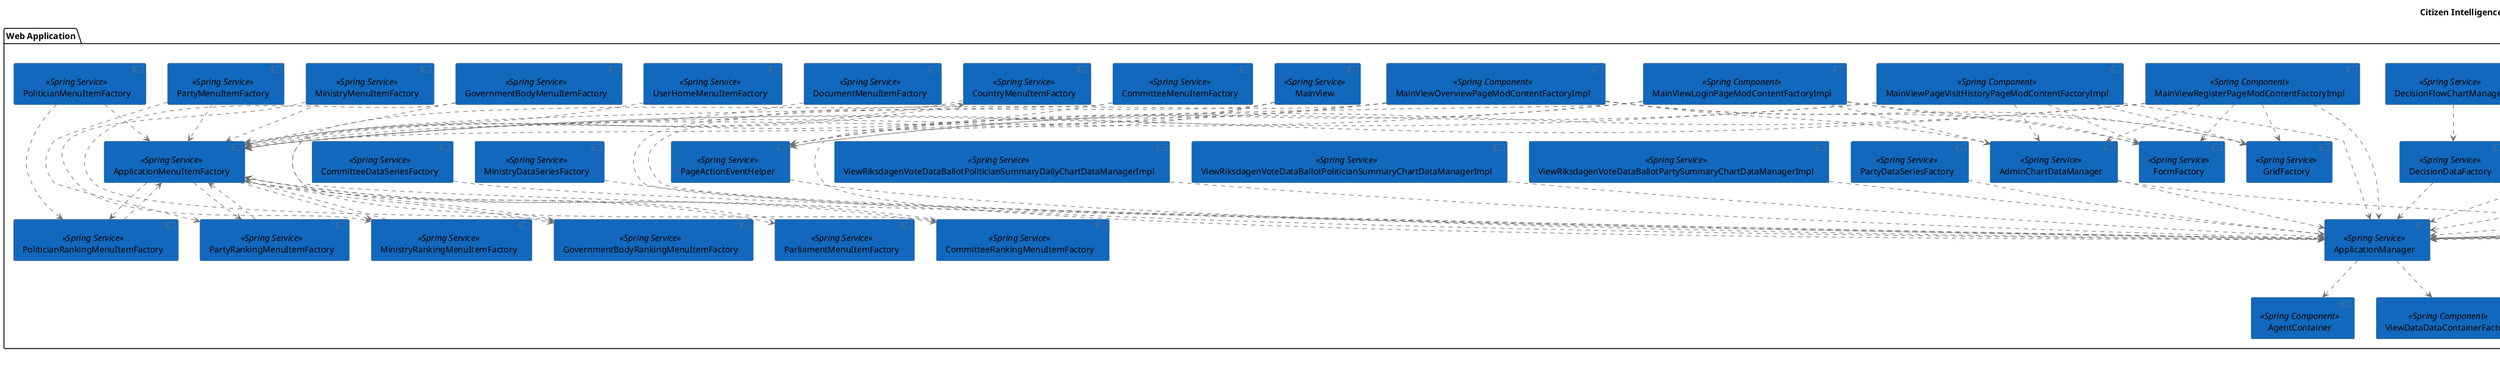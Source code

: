 @startuml(id="Web")
scale max 16384x16384
title Citizen Intelligence Agency System - Web Application - Components
caption "Web"

skinparam {
  shadowing false
  arrowColor #707070
  actorBorderColor #707070
  componentBorderColor #707070
  rectangleBorderColor #707070
  noteBackgroundColor #ffffff
  noteBorderColor #707070
}
package "Web Application" <<Container>> {
  component "AdminChartDataManager" <<Spring Service>> as 10 #1168bd
  component "AgentContainer" <<Spring Component>> as 57 #1168bd
  component "ApplicationManager" <<Spring Service>> as 33 #1168bd
  component "ApplicationMenuItemFactory" <<Spring Service>> as 13 #1168bd
  component "AuthenticationProvider" <<Spring Component>> as 63 #1168bd
  component "BallotChartDataManager" <<Spring Service>> as 26 #1168bd
  component "BallotMenuItemFactory" <<Spring Service>> as 46 #1168bd
  component "BootstrapDefaultConfig" <<Spring Component>> as 59 #1168bd
  component "ChartDataManager" <<Spring Service>> as 20 #1168bd
  component "ChartOptions" <<Spring Component>> as 64 #1168bd
  component "CommitteeDataSeriesFactory" <<Spring Service>> as 54 #1168bd
  component "CommitteeGhantChartManager" <<Spring Service>> as 47 #1168bd
  component "CommitteeMenuItemFactory" <<Spring Service>> as 44 #1168bd
  component "CommitteeRankingMenuItemFactory" <<Spring Service>> as 23 #1168bd
  component "ConfigurationManager" <<Spring Service>> as 35 #1168bd
  component "CountryMenuItemFactory" <<Spring Service>> as 53 #1168bd
  component "DecisionChartDataManager" <<Spring Service>> as 19 #1168bd
  component "DecisionDataFactory" <<Spring Service>> as 37 #1168bd
  component "DecisionFlowChartManager" <<Spring Service>> as 25 #1168bd
  component "DocumentChartDataManager" <<Spring Service>> as 12 #1168bd
  component "DocumentMenuItemFactory" <<Spring Service>> as 50 #1168bd
  component "FormFactory" <<Spring Service>> as 15 #1168bd
  component "GovernmentBodyChartDataManager" <<Spring Service>> as 21 #1168bd
  component "GovernmentBodyMenuItemFactory" <<Spring Service>> as 56 #1168bd
  component "GovernmentBodyRankingMenuItemFactory" <<Spring Service>> as 18 #1168bd
  component "GovernmentOutcomeChartDataManager" <<Spring Service>> as 22 #1168bd
  component "GridFactory" <<Spring Service>> as 17 #1168bd
  component "MainView" <<Spring Service>> as 38 #1168bd
  component "MainViewLoginPageModContentFactoryImpl" <<Spring Component>> as 62 #1168bd
  component "MainViewOverviewPageModContentFactoryImpl" <<Spring Component>> as 58 #1168bd
  component "MainViewPageVisitHistoryPageModContentFactoryImpl" <<Spring Component>> as 67 #1168bd
  component "MainViewRegisterPageModContentFactoryImpl" <<Spring Component>> as 61 #1168bd
  component "MinistryDataSeriesFactory" <<Spring Service>> as 24 #1168bd
  component "MinistryGhantChartManager" <<Spring Service>> as 14 #1168bd
  component "MinistryMenuItemFactory" <<Spring Service>> as 28 #1168bd
  component "MinistryRankingMenuItemFactory" <<Spring Service>> as 39 #1168bd
  component "OrgDocumentChartDataManager" <<Spring Service>> as 11 #1168bd
  component "PageActionEventHelper" <<Spring Service>> as 29 #1168bd
  component "PagingUtil" <<Spring Component>> as 66 #1168bd
  component "ParliamentMenuItemFactory" <<Spring Service>> as 30 #1168bd
  component "PartyChartDataManager" <<Spring Service>> as 51 #1168bd
  component "PartyDataSeriesFactory" <<Spring Service>> as 16 #1168bd
  component "PartyDocumentChartDataManager" <<Spring Service>> as 34 #1168bd
  component "PartyGhantChartManager" <<Spring Service>> as 41 #1168bd
  component "PartyMenuItemFactory" <<Spring Service>> as 48 #1168bd
  component "PartyRankingMenuItemFactory" <<Spring Service>> as 31 #1168bd
  component "PersonDocumentChartDataManager" <<Spring Service>> as 40 #1168bd
  component "PoliticianDataManagerImpl" <<Spring Service>> as 52 #1168bd
  component "PoliticianGhantChartManager" <<Spring Service>> as 36 #1168bd
  component "PoliticianMenuItemFactory" <<Spring Service>> as 32 #1168bd
  component "PoliticianRankingMenuItemFactory" <<Spring Service>> as 43 #1168bd
  component "UserHomeMenuItemFactory" <<Spring Service>> as 45 #1168bd
  component "ViewDataDataContainerFactory" <<Spring Component>> as 65 #1168bd
  component "ViewRiksdagenCommitteeDataContainer" <<Spring Component>> as 60 #1168bd
  component "ViewRiksdagenVoteDataBallotPartySummaryChartDataManagerImpl" <<Spring Service>> as 42 #1168bd
  component "ViewRiksdagenVoteDataBallotPoliticianSummaryChartDataManagerImpl" <<Spring Service>> as 55 #1168bd
  component "ViewRiksdagenVoteDataBallotPoliticianSummaryDailyChartDataManagerImpl" <<Spring Service>> as 49 #1168bd
  component "WorldIndicatorChartDataManager" <<Spring Service>> as 27 #1168bd
}
10 .[#707070].> 33 
10 .[#707070].> 64 
33 .[#707070].> 57 
33 .[#707070].> 65 
13 .[#707070].> 23 
13 .[#707070].> 53 
13 .[#707070].> 18 
13 .[#707070].> 39 
13 .[#707070].> 30 
13 .[#707070].> 31 
13 .[#707070].> 43 
26 .[#707070].> 33 
26 .[#707070].> 64 
59 .[#707070].> 35 
20 .[#707070].> 33 
20 .[#707070].> 64 
54 .[#707070].> 33 
44 .[#707070].> 13 
44 .[#707070].> 23 
23 .[#707070].> 13 
53 .[#707070].> 33 
53 .[#707070].> 13 
19 .[#707070].> 33 
19 .[#707070].> 64 
37 .[#707070].> 33 
25 .[#707070].> 37 
12 .[#707070].> 33 
12 .[#707070].> 64 
50 .[#707070].> 13 
21 .[#707070].> 33 
21 .[#707070].> 64 
56 .[#707070].> 13 
56 .[#707070].> 18 
18 .[#707070].> 13 
22 .[#707070].> 33 
22 .[#707070].> 64 
38 .[#707070].> 33 
38 .[#707070].> 13 
62 .[#707070].> 10 
62 .[#707070].> 33 
62 .[#707070].> 13 
62 .[#707070].> 15 
62 .[#707070].> 17 
62 .[#707070].> 29 
58 .[#707070].> 10 
58 .[#707070].> 33 
58 .[#707070].> 13 
58 .[#707070].> 15 
58 .[#707070].> 17 
58 .[#707070].> 29 
38 .[#707070].> 29 
67 .[#707070].> 10 
67 .[#707070].> 33 
67 .[#707070].> 13 
67 .[#707070].> 15 
67 .[#707070].> 17 
67 .[#707070].> 29 
61 .[#707070].> 10 
61 .[#707070].> 33 
61 .[#707070].> 13 
61 .[#707070].> 15 
61 .[#707070].> 17 
61 .[#707070].> 29 
24 .[#707070].> 33 
28 .[#707070].> 13 
28 .[#707070].> 39 
39 .[#707070].> 13 
11 .[#707070].> 33 
11 .[#707070].> 64 
29 .[#707070].> 33 
30 .[#707070].> 13 
51 .[#707070].> 33 
51 .[#707070].> 64 
16 .[#707070].> 33 
34 .[#707070].> 33 
34 .[#707070].> 64 
48 .[#707070].> 13 
48 .[#707070].> 31 
31 .[#707070].> 13 
40 .[#707070].> 33 
40 .[#707070].> 64 
52 .[#707070].> 33 
52 .[#707070].> 64 
32 .[#707070].> 13 
32 .[#707070].> 43 
43 .[#707070].> 13 
45 .[#707070].> 13 
42 .[#707070].> 33 
55 .[#707070].> 33 
49 .[#707070].> 33 
27 .[#707070].> 33 
27 .[#707070].> 64 
@enduml